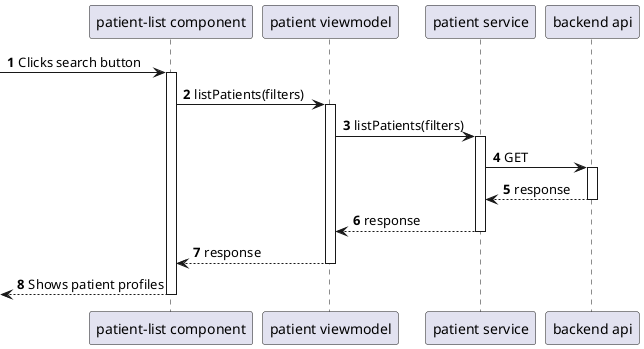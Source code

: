 @startuml
'https://plantuml.com/sequence-diagram

autonumber

participant "patient-list component" as plc

participant "patient viewmodel" as pvm

participant "patient service" as ps

participant "backend api" as bapi


-> plc : Clicks search button

activate plc

plc -> pvm : listPatients(filters) 

activate pvm

pvm -> ps : listPatients(filters)

activate ps

ps -> bapi : GET

activate bapi

bapi --> ps : response

deactivate bapi

ps --> pvm : response

deactivate ps

pvm --> plc : response

deactivate pvm

<-- plc : Shows patient profiles

deactivate plc



@enduml